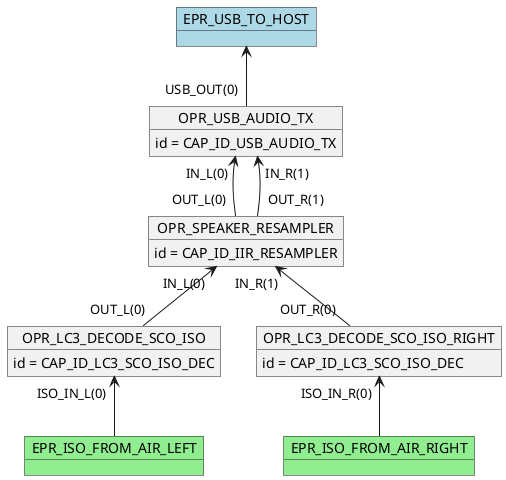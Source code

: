 @startuml inline_umlgraph_1.png
        object OPR_LC3_DECODE_SCO_ISO
        OPR_LC3_DECODE_SCO_ISO : id = CAP_ID_LC3_SCO_ISO_DEC
        object OPR_LC3_DECODE_SCO_ISO_RIGHT
        OPR_LC3_DECODE_SCO_ISO_RIGHT : id = CAP_ID_LC3_SCO_ISO_DEC
        object OPR_SPEAKER_RESAMPLER
        OPR_SPEAKER_RESAMPLER : id = CAP_ID_IIR_RESAMPLER
        object OPR_USB_AUDIO_TX
        OPR_USB_AUDIO_TX : id = CAP_ID_USB_AUDIO_TX
        OPR_SPEAKER_RESAMPLER "IN_L(0)"<-- "OUT_L(0)" OPR_LC3_DECODE_SCO_ISO
        OPR_SPEAKER_RESAMPLER "IN_R(1)"<-- "OUT_R(0)" OPR_LC3_DECODE_SCO_ISO_RIGHT
        OPR_USB_AUDIO_TX "IN_L(0)"<-- "OUT_L(0)" OPR_SPEAKER_RESAMPLER
        OPR_USB_AUDIO_TX "IN_R(1)"<-- "OUT_R(1)" OPR_SPEAKER_RESAMPLER
        object EPR_ISO_FROM_AIR_LEFT #lightgreen
        OPR_LC3_DECODE_SCO_ISO "ISO_IN_L(0)" <-- EPR_ISO_FROM_AIR_LEFT
        object EPR_ISO_FROM_AIR_RIGHT #lightgreen
        OPR_LC3_DECODE_SCO_ISO_RIGHT "ISO_IN_R(0)" <-- EPR_ISO_FROM_AIR_RIGHT
        object EPR_USB_TO_HOST #lightblue
        EPR_USB_TO_HOST <-- "USB_OUT(0)" OPR_USB_AUDIO_TX
@enduml
@startuml inline_umlgraph_2.png
        object OPR_APTX_LITE_DECODE_SCO_ISO
        OPR_APTX_LITE_DECODE_SCO_ISO : id = CAP_ID_APTX_LITE_SCO_ISO_DEC
        object OPR_APTX_LITE_DECODE_SCO_ISO_RIGHT
        OPR_APTX_LITE_DECODE_SCO_ISO_RIGHT : id = CAP_ID_APTX_LITE_SCO_ISO_DEC
        object OPR_SPEAKER_RESAMPLER
        OPR_SPEAKER_RESAMPLER : id = CAP_ID_IIR_RESAMPLER
        object OPR_BASIC_PASS
        OPR_BASIC_PASS : id = CAP_ID_BASIC_PASS
        object OPR_USB_AUDIO_TX
        OPR_USB_AUDIO_TX : id = CAP_ID_USB_AUDIO_TX
        OPR_SPEAKER_RESAMPLER "IN_L(0)"<-- "OUT_L(0)" OPR_APTX_LITE_DECODE_SCO_ISO
        OPR_SPEAKER_RESAMPLER "IN_R(1)"<-- "OUT_R(0)" OPR_APTX_LITE_DECODE_SCO_ISO_RIGHT
        OPR_BASIC_PASS "IN_L(0)"<-- "OUT_L(0)" OPR_SPEAKER_RESAMPLER
        OPR_BASIC_PASS "IN_R(1)"<-- "OUT_R(1)" OPR_SPEAKER_RESAMPLER
        OPR_USB_AUDIO_TX "IN_L(0)"<-- "OUT_L(0)" OPR_BASIC_PASS
        OPR_USB_AUDIO_TX "IN_R(1)"<-- "OUT_R(1)" OPR_BASIC_PASS
        object EPR_ISO_FROM_AIR_LEFT #lightgreen
        OPR_APTX_LITE_DECODE_SCO_ISO "ISO_IN_L(0)" <-- EPR_ISO_FROM_AIR_LEFT
        object EPR_ISO_FROM_AIR_RIGHT #lightgreen
        OPR_APTX_LITE_DECODE_SCO_ISO_RIGHT "ISO_IN_R(0)" <-- EPR_ISO_FROM_AIR_RIGHT
        object EPR_USB_TO_HOST #lightblue
        EPR_USB_TO_HOST <-- "USB_OUT(0)" OPR_USB_AUDIO_TX
@enduml
@startuml inline_umlgraph_3.png
        object OPR_LC3_DECODE_SCO_ISO
        OPR_LC3_DECODE_SCO_ISO : id = CAP_ID_LC3_SCO_ISO_DEC
        object OPR_SPEAKER_RESAMPLER
        OPR_SPEAKER_RESAMPLER : id = CAP_ID_IIR_RESAMPLER
        object OPR_USB_AUDIO_TX
        OPR_USB_AUDIO_TX : id = CAP_ID_USB_AUDIO_TX
        OPR_SPEAKER_RESAMPLER "IN_L(0)"<-- "OUT_L(0)" OPR_LC3_DECODE_SCO_ISO
        OPR_USB_AUDIO_TX "IN_L(0)"<-- "OUT_L(0)" OPR_SPEAKER_RESAMPLER
        object EPR_ISO_FROM_AIR_LEFT #lightgreen
        OPR_LC3_DECODE_SCO_ISO "ISO_IN_L(0)" <-- EPR_ISO_FROM_AIR_LEFT
        object EPR_USB_TO_HOST #lightblue
        EPR_USB_TO_HOST <-- "USB_OUT(0)" OPR_USB_AUDIO_TX
@enduml
@startuml inline_umlgraph_4.png
        object OPR_APTX_LITE_DECODE_SCO_ISO
        OPR_APTX_LITE_DECODE_SCO_ISO : id = CAP_ID_APTX_LITE_SCO_ISO_DEC
        object OPR_SPEAKER_RESAMPLER
        OPR_SPEAKER_RESAMPLER : id = CAP_ID_IIR_RESAMPLER
        object OPR_BASIC_PASS
        OPR_BASIC_PASS : id = CAP_ID_BASIC_PASS
        object OPR_USB_AUDIO_TX
        OPR_USB_AUDIO_TX : id = CAP_ID_USB_AUDIO_TX
        OPR_SPEAKER_RESAMPLER "IN(0)"<-- "OUT(0)" OPR_APTX_LITE_DECODE_SCO_ISO
        OPR_BASIC_PASS "IN(0)"<-- "OUT(0)" OPR_SPEAKER_RESAMPLER
        OPR_USB_AUDIO_TX "IN(0)"<-- "OUT(0)" OPR_BASIC_PASS
        object EPR_ISO_FROM_AIR_LEFT #lightgreen
        OPR_APTX_LITE_DECODE_SCO_ISO "ISO_IN(0)" <-- EPR_ISO_FROM_AIR_LEFT
        object EPR_USB_TO_HOST #lightblue
        EPR_USB_TO_HOST <-- "USB_OUT(0)" OPR_USB_AUDIO_TX
@enduml
@startuml inline_umlgraph_5.png
        object OPR_LC3_DECODE_SCO_ISO
        OPR_LC3_DECODE_SCO_ISO : id = CAP_ID_LC3_SCO_ISO_DEC
        object OPR_SPEAKER_RESAMPLER
        OPR_SPEAKER_RESAMPLER : id = CAP_ID_IIR_RESAMPLER
        object OPR_LEA_USB_SPLT_ISO_RX
        OPR_LEA_USB_SPLT_ISO_RX : id = CAP_ID_SPLITTER
        object OPR_USB_AUDIO_TX
        OPR_USB_AUDIO_TX : id = CAP_ID_USB_AUDIO_TX
        OPR_SPEAKER_RESAMPLER "IN_L(0)"<-- "OUT_L(0)" OPR_LC3_DECODE_SCO_ISO
        OPR_LEA_USB_SPLT_ISO_RX "IN(0)"<-- "OUT_L(0)" OPR_SPEAKER_RESAMPLER
        OPR_USB_AUDIO_TX "IN_L(0)"<-- "OUT_L(0)" OPR_LEA_USB_SPLT_ISO_RX
        OPR_USB_AUDIO_TX "IN_R(1)"<-- "OUT_R(1)" OPR_LEA_USB_SPLT_ISO_RX
        object EPR_ISO_FROM_AIR_LEFT #lightgreen
        OPR_LC3_DECODE_SCO_ISO "ISO_IN_L(0)" <-- EPR_ISO_FROM_AIR_LEFT
        object EPR_USB_TO_HOST #lightblue
        EPR_USB_TO_HOST <-- "USB_OUT(0)" OPR_USB_AUDIO_TX
@enduml
@startuml inline_umlgraph_6.png
        object OPR_APTX_LITE_DECODE_SCO_ISO
        OPR_APTX_LITE_DECODE_SCO_ISO : id = CAP_ID_APTX_LITE_SCO_ISO_DEC
        object OPR_SPEAKER_RESAMPLER
        OPR_SPEAKER_RESAMPLER : id = CAP_ID_IIR_RESAMPLER
        object OPR_BASIC_PASS
        OPR_BASIC_PASS : id = CAP_ID_BASIC_PASS
        object OPR_LEA_USB_SPLT_ISO_RX
        OPR_LEA_USB_SPLT_ISO_RX : id = CAP_ID_SPLITTER
        object OPR_USB_AUDIO_TX
        OPR_USB_AUDIO_TX : id = CAP_ID_USB_AUDIO_TX
        OPR_SPEAKER_RESAMPLER "IN_L(0)"<-- "OUT_L(0)" OPR_APTX_LITE_DECODE_SCO_ISO
        OPR_BASIC_PASS "IN(0)"<-- "OUT_L(0)" OPR_SPEAKER_RESAMPLER
        OPR_LEA_USB_SPLT_ISO_RX "IN(0)"<-- "OUT(0)" OPR_BASIC_PASS
        OPR_USB_AUDIO_TX "IN_L(0)"<-- "OUT_L(0)" OPR_LEA_USB_SPLT_ISO_RX
        OPR_USB_AUDIO_TX "IN_R(1)"<-- "OUT_R(1)" OPR_LEA_USB_SPLT_ISO_RX
        object EPR_ISO_FROM_AIR_LEFT #lightgreen
        OPR_APTX_LITE_DECODE_SCO_ISO "ISO_IN_L(0)" <-- EPR_ISO_FROM_AIR_LEFT
        object EPR_USB_TO_HOST #lightblue
        EPR_USB_TO_HOST <-- "USB_OUT(0)" OPR_USB_AUDIO_TX
@enduml
@startuml inline_umlgraph_7.png
        object OPR_SCO_RECEIVE
        OPR_SCO_RECEIVE : id = CAP_ID_SCO_RCV
        object OPR_SPEAKER_RESAMPLER
        OPR_SPEAKER_RESAMPLER : id = CAP_ID_IIR_RESAMPLER
        object OPR_BASIC_PASS
        OPR_BASIC_PASS : id = CAP_ID_BASIC_PASS
        object OPR_USB_AUDIO_TX
        OPR_USB_AUDIO_TX : id = CAP_ID_USB_AUDIO_TX
        OPR_SPEAKER_RESAMPLER "IN(0)"<-- "OUT(0)" OPR_SCO_RECEIVE
        OPR_BASIC_PASS "IN(0)"<-- "OUT(0)" OPR_SPEAKER_RESAMPLER
        OPR_USB_AUDIO_TX "IN(0)"<-- "OUT(0)" OPR_BASIC_PASS
        object EPR_SCO_FROM_AIR #lightgreen
        OPR_SCO_RECEIVE "SCO_IN(0)" <-- EPR_SCO_FROM_AIR
        object EPR_USB_TO_HOST #lightblue
        EPR_USB_TO_HOST <-- "USB_OUT(0)" OPR_USB_AUDIO_TX
@enduml
@startuml inline_umlgraph_8.png
        object OPR_SCO_RECEIVE
        OPR_SCO_RECEIVE : id = UD_CAP_ID_SWBS_DEC
        object OPR_SPEAKER_RESAMPLER
        OPR_SPEAKER_RESAMPLER : id = CAP_ID_IIR_RESAMPLER
        object OPR_BASIC_PASS
        OPR_BASIC_PASS : id = CAP_ID_BASIC_PASS
        object OPR_USB_AUDIO_TX
        OPR_USB_AUDIO_TX : id = CAP_ID_USB_AUDIO_TX
        OPR_SPEAKER_RESAMPLER "IN(0)"<-- "OUT(0)" OPR_SCO_RECEIVE
        OPR_BASIC_PASS "IN(0)"<-- "OUT(0)" OPR_SPEAKER_RESAMPLER
        OPR_USB_AUDIO_TX "IN(0)"<-- "OUT(0)" OPR_BASIC_PASS
        object EPR_SCO_FROM_AIR #lightgreen
        OPR_SCO_RECEIVE "SCO_IN(0)" <-- EPR_SCO_FROM_AIR
        object EPR_USB_TO_HOST #lightblue
        EPR_USB_TO_HOST <-- "USB_OUT(0)" OPR_USB_AUDIO_TX
@enduml
@startuml inline_umlgraph_9.png
        object OPR_SCO_RECEIVE
        OPR_SCO_RECEIVE : id = CAP_ID_WBS_DEC
        object OPR_SPEAKER_RESAMPLER
        OPR_SPEAKER_RESAMPLER : id = CAP_ID_IIR_RESAMPLER
        object OPR_BASIC_PASS
        OPR_BASIC_PASS : id = CAP_ID_BASIC_PASS
        object OPR_USB_AUDIO_TX
        OPR_USB_AUDIO_TX : id = CAP_ID_USB_AUDIO_TX
        OPR_SPEAKER_RESAMPLER "IN(0)"<-- "OUT(0)" OPR_SCO_RECEIVE
        OPR_BASIC_PASS "IN(0)"<-- "OUT(0)" OPR_SPEAKER_RESAMPLER
        OPR_USB_AUDIO_TX "IN(0)"<-- "OUT(0)" OPR_BASIC_PASS
        object EPR_SCO_FROM_AIR #lightgreen
        OPR_SCO_RECEIVE "SCO_IN(0)" <-- EPR_SCO_FROM_AIR
        object EPR_USB_TO_HOST #lightblue
        EPR_USB_TO_HOST <-- "USB_OUT(0)" OPR_USB_AUDIO_TX
@enduml
@startuml inline_umlgraph_10.png
        object OPR_BASIC_PASS
        OPR_BASIC_PASS : id = CAP_ID_BASIC_PASS
        object OPR_SPEAKER_RESAMPLER
        OPR_SPEAKER_RESAMPLER : id = CAP_ID_IIR_RESAMPLER
        object OPR_APTX_ADAPTIVE_ENCODER
        OPR_APTX_ADAPTIVE_ENCODER : id = CAP_ID_DOWNLOAD_APTX_ADAPTIVE_ENCODE
        object OPR_ENCODER_OUTPUT_BUFFER
        OPR_ENCODER_OUTPUT_BUFFER : id = CAP_ID_BASIC_PASS
        object OPR_SWITCHED_PASSTHROUGH_CONSUMER
        OPR_SWITCHED_PASSTHROUGH_CONSUMER : id = CAP_ID_SWITCHED_PASSTHROUGH_CONSUMER
        object OPR_USB_AUDIO_RX
        OPR_USB_AUDIO_RX : id = CAP_ID_USB_AUDIO_RX
        OPR_BASIC_PASS "IN_L(0)"<-- "OUT_0(0)" OPR_USB_AUDIO_RX
        OPR_BASIC_PASS "IN_R(1)"<-- "OUT_1(1)" OPR_USB_AUDIO_RX
        OPR_SPEAKER_RESAMPLER "IN_L(0)"<-- "OUT_0(0)" OPR_BASIC_PASS
        OPR_SPEAKER_RESAMPLER "IN_R(1)"<-- "OUT_1(1)" OPR_BASIC_PASS
        OPR_APTX_ADAPTIVE_ENCODER "IN_L(0)"<-- "OUT_0(0)" OPR_SPEAKER_RESAMPLER
        OPR_APTX_ADAPTIVE_ENCODER "IN_R(1)"<-- "OUT_1(1)" OPR_SPEAKER_RESAMPLER
        OPR_ENCODER_OUTPUT_BUFFER "IN(0)"<-- "OUT(0)" OPR_APTX_ADAPTIVE_ENCODER
        OPR_SWITCHED_PASSTHROUGH_CONSUMER "IN(0)"<-- "OUT(0)" OPR_ENCODER_OUTPUT_BUFFER
        object EPR_USB_FROM_HOST #lightgreen
        OPR_USB_AUDIO_RX "IN(0)" <-- EPR_USB_FROM_HOST
        object EPR_SOURCE_ENCODE_OUT #lightblue
        EPR_SOURCE_ENCODE_OUT <-- "OUT(0)" OPR_SWITCHED_PASSTHROUGH_CONSUMER
@enduml
@startuml inline_umlgraph_11.png
        object OPR_BASIC_PASS
        OPR_BASIC_PASS : id = CAP_ID_BASIC_PASS
        object OPR_SPEAKER_RESAMPLER
        OPR_SPEAKER_RESAMPLER : id = CAP_ID_IIR_RESAMPLER
        object OPR_APTX_ADAPTIVE_ENCODER
        OPR_APTX_ADAPTIVE_ENCODER : id = CAP_ID_APTX_ADAPTIVE_R3_ENCODE
        object OPR_ENCODER_OUTPUT_BUFFER
        OPR_ENCODER_OUTPUT_BUFFER : id = CAP_ID_BASIC_PASS
        object OPR_SWITCHED_PASSTHROUGH_CONSUMER
        OPR_SWITCHED_PASSTHROUGH_CONSUMER : id = CAP_ID_SWITCHED_PASSTHROUGH_CONSUMER
        object OPR_USB_AUDIO_RX
        OPR_USB_AUDIO_RX : id = CAP_ID_USB_AUDIO_RX
        OPR_BASIC_PASS "IN_L(0)"<-- "OUT_0(0)" OPR_USB_AUDIO_RX
        OPR_BASIC_PASS "IN_R(1)"<-- "OUT_1(1)" OPR_USB_AUDIO_RX
        OPR_SPEAKER_RESAMPLER "IN_L(0)"<-- "OUT_0(0)" OPR_BASIC_PASS
        OPR_SPEAKER_RESAMPLER "IN_R(1)"<-- "OUT_1(1)" OPR_BASIC_PASS
        OPR_APTX_ADAPTIVE_ENCODER "IN_L(0)"<-- "OUT_0(0)" OPR_SPEAKER_RESAMPLER
        OPR_APTX_ADAPTIVE_ENCODER "IN_R(1)"<-- "OUT_1(1)" OPR_SPEAKER_RESAMPLER
        OPR_ENCODER_OUTPUT_BUFFER "IN(0)"<-- "OUT(0)" OPR_APTX_ADAPTIVE_ENCODER
        OPR_SWITCHED_PASSTHROUGH_CONSUMER "IN(0)"<-- "OUT(0)" OPR_ENCODER_OUTPUT_BUFFER
        object EPR_USB_FROM_HOST #lightgreen
        OPR_USB_AUDIO_RX "IN(0)" <-- EPR_USB_FROM_HOST
        object EPR_SOURCE_ENCODE_OUT #lightblue
        EPR_SOURCE_ENCODE_OUT <-- "OUT(0)" OPR_SWITCHED_PASSTHROUGH_CONSUMER
@enduml
@startuml inline_umlgraph_12.png
        object OPR_BASIC_PASS
        OPR_BASIC_PASS : id = CAP_ID_BASIC_PASS
        object OPR_SPEAKER_RESAMPLER
        OPR_SPEAKER_RESAMPLER : id = CAP_ID_IIR_RESAMPLER
        object OPR_APTX_CLASSIC_ENCODER
        OPR_APTX_CLASSIC_ENCODER : id = CAP_ID_DOWNLOAD_APTX_CLASSIC_ENCODER
        object OPR_ENCODER_OUTPUT_BUFFER
        OPR_ENCODER_OUTPUT_BUFFER : id = CAP_ID_BASIC_PASS
        object OPR_SWITCHED_PASSTHROUGH_CONSUMER
        OPR_SWITCHED_PASSTHROUGH_CONSUMER : id = CAP_ID_SWITCHED_PASSTHROUGH_CONSUMER
        object OPR_USB_AUDIO_RX
        OPR_USB_AUDIO_RX : id = CAP_ID_USB_AUDIO_RX
        OPR_BASIC_PASS "IN_L(0)"<-- "OUT_0(0)" OPR_USB_AUDIO_RX
        OPR_BASIC_PASS "IN_R(1)"<-- "OUT_1(1)" OPR_USB_AUDIO_RX
        OPR_SPEAKER_RESAMPLER "IN_L(0)"<-- "OUT_0(0)" OPR_BASIC_PASS
        OPR_SPEAKER_RESAMPLER "IN_R(1)"<-- "OUT_1(1)" OPR_BASIC_PASS
        OPR_APTX_CLASSIC_ENCODER "IN_L(0)"<-- "OUT_0(0)" OPR_SPEAKER_RESAMPLER
        OPR_APTX_CLASSIC_ENCODER "IN_R(1)"<-- "OUT_1(1)" OPR_SPEAKER_RESAMPLER
        OPR_ENCODER_OUTPUT_BUFFER "IN(0)"<-- "OUT(0)" OPR_APTX_CLASSIC_ENCODER
        OPR_SWITCHED_PASSTHROUGH_CONSUMER "IN(0)"<-- "OUT(0)" OPR_ENCODER_OUTPUT_BUFFER
        object EPR_USB_FROM_HOST #lightgreen
        OPR_USB_AUDIO_RX "IN(0)" <-- EPR_USB_FROM_HOST
        object EPR_SOURCE_ENCODE_OUT #lightblue
        EPR_SOURCE_ENCODE_OUT <-- "OUT(0)" OPR_SWITCHED_PASSTHROUGH_CONSUMER
@enduml
@startuml inline_umlgraph_13.png
        object OPR_BASIC_PASS
        OPR_BASIC_PASS : id = CAP_ID_BASIC_PASS
        object OPR_SPEAKER_RESAMPLER
        OPR_SPEAKER_RESAMPLER : id = CAP_ID_IIR_RESAMPLER
        object OPR_APTXHD_ENCODER
        OPR_APTXHD_ENCODER : id = CAP_ID_DOWNLOAD_APTXHD_ENCODER
        object OPR_ENCODER_OUTPUT_BUFFER
        OPR_ENCODER_OUTPUT_BUFFER : id = CAP_ID_BASIC_PASS
        object OPR_SWITCHED_PASSTHROUGH_CONSUMER
        OPR_SWITCHED_PASSTHROUGH_CONSUMER : id = CAP_ID_SWITCHED_PASSTHROUGH_CONSUMER
        object OPR_USB_AUDIO_RX
        OPR_USB_AUDIO_RX : id = CAP_ID_USB_AUDIO_RX
        OPR_BASIC_PASS "IN_L(0)"<-- "OUT_0(0)" OPR_USB_AUDIO_RX
        OPR_BASIC_PASS "IN_R(1)"<-- "OUT_1(1)" OPR_USB_AUDIO_RX
        OPR_SPEAKER_RESAMPLER "IN_L(0)"<-- "OUT_0(0)" OPR_BASIC_PASS
        OPR_SPEAKER_RESAMPLER "IN_R(1)"<-- "OUT_1(1)" OPR_BASIC_PASS
        OPR_APTXHD_ENCODER "IN_L(0)"<-- "OUT_0(0)" OPR_SPEAKER_RESAMPLER
        OPR_APTXHD_ENCODER "IN_R(1)"<-- "OUT_1(1)" OPR_SPEAKER_RESAMPLER
        OPR_ENCODER_OUTPUT_BUFFER "IN(0)"<-- "OUT(0)" OPR_APTXHD_ENCODER
        OPR_SWITCHED_PASSTHROUGH_CONSUMER "IN(0)"<-- "OUT(0)" OPR_ENCODER_OUTPUT_BUFFER
        object EPR_USB_FROM_HOST #lightgreen
        OPR_USB_AUDIO_RX "IN(0)" <-- EPR_USB_FROM_HOST
        object EPR_SOURCE_ENCODE_OUT #lightblue
        EPR_SOURCE_ENCODE_OUT <-- "OUT(0)" OPR_SWITCHED_PASSTHROUGH_CONSUMER
@enduml
@startuml inline_umlgraph_14.png
        object OPR_USB_AUDIO_RX
        OPR_USB_AUDIO_RX : id = CAP_ID_USB_AUDIO_RX
        object OPR_SPEAKER_RESAMPLER
        OPR_SPEAKER_RESAMPLER : id = CAP_ID_IIR_RESAMPLER
        object OPR_RATE_ADJUST
        OPR_RATE_ADJUST : id = CAP_ID_RATE_ADJUST
        object OPR_RATE_ADJUST_RIGHT
        OPR_RATE_ADJUST_RIGHT : id = CAP_ID_RATE_ADJUST
        object OPR_LC3_ENCODE_SCO_ISO
        OPR_LC3_ENCODE_SCO_ISO : id = CAP_ID_LC3_SCO_ISO_ENC
        object OPR_LC3_ENCODE_SCO_ISO_RIGHT
        OPR_LC3_ENCODE_SCO_ISO_RIGHT : id = CAP_ID_LC3_SCO_ISO_ENC
        OPR_SPEAKER_RESAMPLER "IN_0(0)"<-- "OUT_0(0)" OPR_USB_AUDIO_RX
        OPR_SPEAKER_RESAMPLER "IN_1(1)"<-- "OUT_1(1)" OPR_USB_AUDIO_RX
        OPR_RATE_ADJUST "IN_L(0)"<-- "OUT_0(0)" OPR_SPEAKER_RESAMPLER
        OPR_RATE_ADJUST_RIGHT "IN_R(0)"<-- "OUT_1(1)" OPR_SPEAKER_RESAMPLER
        OPR_LC3_ENCODE_SCO_ISO "IN_L(0)"<-- "OUT_L(0)" OPR_RATE_ADJUST
        OPR_LC3_ENCODE_SCO_ISO_RIGHT "IN_R(0)"<-- "OUT_R(0)" OPR_RATE_ADJUST_RIGHT
        object EPR_USB_FROM_HOST #lightgreen
        OPR_USB_AUDIO_RX "USB_IN(0)" <-- EPR_USB_FROM_HOST
        object EPR_ISO_TO_AIR_LEFT #lightblue
        EPR_ISO_TO_AIR_LEFT <-- "ISO_OUT_L(0)" OPR_LC3_ENCODE_SCO_ISO
        object EPR_ISO_TO_AIR_RIGHT #lightblue
        EPR_ISO_TO_AIR_RIGHT <-- "ISO_OUT_R(0)" OPR_LC3_ENCODE_SCO_ISO_RIGHT
@enduml
@startuml inline_umlgraph_15.png
        object OPR_USB_AUDIO_RX
        OPR_USB_AUDIO_RX : id = CAP_ID_USB_AUDIO_RX
        object OPR_SPEAKER_RESAMPLER
        OPR_SPEAKER_RESAMPLER : id = CAP_ID_IIR_RESAMPLER
        object OPR_RATE_ADJUST
        OPR_RATE_ADJUST : id = CAP_ID_RATE_ADJUST
        object OPR_RATE_ADJUST_RIGHT
        OPR_RATE_ADJUST_RIGHT : id = CAP_ID_RATE_ADJUST
        object OPR_APTX_ADAPTIVE_ENCODE_SCO_ISO
        OPR_APTX_ADAPTIVE_ENCODE_SCO_ISO : id = CAP_ID_APTX_ADAPTIVE_SCO_ISO_ENC
        object OPR_APTX_ADAPTIVE_ENCODE_SCO_ISO_RIGHT
        OPR_APTX_ADAPTIVE_ENCODE_SCO_ISO_RIGHT : id = CAP_ID_APTX_ADAPTIVE_SCO_ISO_ENC
        OPR_SPEAKER_RESAMPLER "IN_0(0)"<-- "OUT_0(0)" OPR_USB_AUDIO_RX
        OPR_SPEAKER_RESAMPLER "IN_1(1)"<-- "OUT_1(1)" OPR_USB_AUDIO_RX
        OPR_RATE_ADJUST "IN_L(0)"<-- "OUT_0(0)" OPR_SPEAKER_RESAMPLER
        OPR_RATE_ADJUST_RIGHT "IN_R(0)"<-- "OUT_1(1)" OPR_SPEAKER_RESAMPLER
        OPR_APTX_ADAPTIVE_ENCODE_SCO_ISO "IN_L(0)"<-- "OUT_L(0)" OPR_RATE_ADJUST
        OPR_APTX_ADAPTIVE_ENCODE_SCO_ISO_RIGHT "IN_R(0)"<-- "OUT_R(0)" OPR_RATE_ADJUST_RIGHT
        object EPR_USB_FROM_HOST #lightgreen
        OPR_USB_AUDIO_RX "USB_IN(0)" <-- EPR_USB_FROM_HOST
        object EPR_ISO_TO_AIR_LEFT #lightblue
        EPR_ISO_TO_AIR_LEFT <-- "ISO_OUT_L(0)" OPR_APTX_ADAPTIVE_ENCODE_SCO_ISO
        object EPR_ISO_TO_AIR_RIGHT #lightblue
        EPR_ISO_TO_AIR_RIGHT <-- "ISO_OUT_R(0)" OPR_APTX_ADAPTIVE_ENCODE_SCO_ISO_RIGHT
@enduml
@startuml inline_umlgraph_16.png
        object OPR_USB_AUDIO_RX
        OPR_USB_AUDIO_RX : id = CAP_ID_USB_AUDIO_RX
        object OPR_SPEAKER_RESAMPLER
        OPR_SPEAKER_RESAMPLER : id = CAP_ID_IIR_RESAMPLER
        object OPR_RATE_ADJUST
        OPR_RATE_ADJUST : id = CAP_ID_RATE_ADJUST
        object OPR_RATE_ADJUST_RIGHT
        OPR_RATE_ADJUST_RIGHT : id = CAP_ID_RATE_ADJUST
        object OPR_APTX_LITE_ENCODE_SCO_ISO
        OPR_APTX_LITE_ENCODE_SCO_ISO : id = CAP_ID_APTX_LITE_SCO_ISO_ENC
        object OPR_APTX_LITE_ENCODE_SCO_ISO_RIGHT
        OPR_APTX_LITE_ENCODE_SCO_ISO_RIGHT : id = CAP_ID_APTX_LITE_SCO_ISO_ENC
        OPR_SPEAKER_RESAMPLER "IN_0(0)"<-- "OUT_0(0)" OPR_USB_AUDIO_RX
        OPR_SPEAKER_RESAMPLER "IN_1(1)"<-- "OUT_1(1)" OPR_USB_AUDIO_RX
        OPR_RATE_ADJUST "IN_L(0)"<-- "OUT_0(0)" OPR_SPEAKER_RESAMPLER
        OPR_RATE_ADJUST_RIGHT "IN_R(0)"<-- "OUT_1(1)" OPR_SPEAKER_RESAMPLER
        OPR_APTX_LITE_ENCODE_SCO_ISO "IN_L(0)"<-- "OUT_L(0)" OPR_RATE_ADJUST
        OPR_APTX_LITE_ENCODE_SCO_ISO_RIGHT "IN_R(0)"<-- "OUT_R(0)" OPR_RATE_ADJUST_RIGHT
        object EPR_USB_FROM_HOST #lightgreen
        OPR_USB_AUDIO_RX "USB_IN(0)" <-- EPR_USB_FROM_HOST
        object EPR_ISO_TO_AIR_LEFT #lightblue
        EPR_ISO_TO_AIR_LEFT <-- "ISO_OUT_L(0)" OPR_APTX_LITE_ENCODE_SCO_ISO
        object EPR_ISO_TO_AIR_RIGHT #lightblue
        EPR_ISO_TO_AIR_RIGHT <-- "ISO_OUT_R(0)" OPR_APTX_LITE_ENCODE_SCO_ISO_RIGHT
@enduml
@startuml inline_umlgraph_17.png
        object OPR_USB_AUDIO_RX
        OPR_USB_AUDIO_RX : id = CAP_ID_USB_AUDIO_RX
        object OPR_SPEAKER_RESAMPLER
        OPR_SPEAKER_RESAMPLER : id = CAP_ID_IIR_RESAMPLER
        object OPR_RATE_ADJUST
        OPR_RATE_ADJUST : id = CAP_ID_RATE_ADJUST
        object OPR_LC3_ENCODE_SCO_ISO
        OPR_LC3_ENCODE_SCO_ISO : id = CAP_ID_LC3_SCO_ISO_ENC
        OPR_SPEAKER_RESAMPLER "IN_0(0)"<-- "OUT_0(0)" OPR_USB_AUDIO_RX
        OPR_SPEAKER_RESAMPLER "IN_1(1)"<-- "OUT_1(1)" OPR_USB_AUDIO_RX
        OPR_RATE_ADJUST "IN_L(0)"<-- "OUT_0(0)" OPR_SPEAKER_RESAMPLER
        OPR_RATE_ADJUST "IN_R(1)"<-- "OUT_1(1)" OPR_SPEAKER_RESAMPLER
        OPR_LC3_ENCODE_SCO_ISO "IN_L(0)"<-- "OUT_L(0)" OPR_RATE_ADJUST
        OPR_LC3_ENCODE_SCO_ISO "IN_R(1)"<-- "OUT_R(1)" OPR_RATE_ADJUST
        object EPR_USB_FROM_HOST #lightgreen
        OPR_USB_AUDIO_RX "USB_IN(0)" <-- EPR_USB_FROM_HOST
        object EPR_ISO_TO_AIR_LEFT #lightblue
        EPR_ISO_TO_AIR_LEFT <-- "ISO_OUT(0)" OPR_LC3_ENCODE_SCO_ISO
@enduml
@startuml inline_umlgraph_18.png
        object OPR_USB_AUDIO_RX
        OPR_USB_AUDIO_RX : id = CAP_ID_USB_AUDIO_RX
        object OPR_SPEAKER_RESAMPLER
        OPR_SPEAKER_RESAMPLER : id = CAP_ID_IIR_RESAMPLER
        object OPR_RATE_ADJUST
        OPR_RATE_ADJUST : id = CAP_ID_RATE_ADJUST
        object OPR_APTX_LITE_ENCODE_SCO_ISO
        OPR_APTX_LITE_ENCODE_SCO_ISO : id = CAP_ID_APTX_LITE_SCO_ISO_ENC
        OPR_SPEAKER_RESAMPLER "IN_0(0)"<-- "OUT_0(0)" OPR_USB_AUDIO_RX
        OPR_SPEAKER_RESAMPLER "IN_1(1)"<-- "OUT_1(1)" OPR_USB_AUDIO_RX
        OPR_RATE_ADJUST "IN_L(0)"<-- "OUT_0(0)" OPR_SPEAKER_RESAMPLER
        OPR_RATE_ADJUST "IN_R(1)"<-- "OUT_1(1)" OPR_SPEAKER_RESAMPLER
        OPR_APTX_LITE_ENCODE_SCO_ISO "IN_L(0)"<-- "OUT_L(0)" OPR_RATE_ADJUST
        OPR_APTX_LITE_ENCODE_SCO_ISO "IN_R(1)"<-- "OUT_R(1)" OPR_RATE_ADJUST
        object EPR_USB_FROM_HOST #lightgreen
        OPR_USB_AUDIO_RX "USB_IN(0)" <-- EPR_USB_FROM_HOST
        object EPR_ISO_TO_AIR_LEFT #lightblue
        EPR_ISO_TO_AIR_LEFT <-- "ISO_OUT(0)" OPR_APTX_LITE_ENCODE_SCO_ISO
@enduml
@startuml inline_umlgraph_19.png
        object OPR_USB_AUDIO_RX
        OPR_USB_AUDIO_RX : id = CAP_ID_USB_AUDIO_RX
        object OPR_LEFT_RIGHT_MIXER
        OPR_LEFT_RIGHT_MIXER : id = CAP_ID_MIXER
        object OPR_SPEAKER_RESAMPLER
        OPR_SPEAKER_RESAMPLER : id = CAP_ID_IIR_RESAMPLER
        object OPR_RATE_ADJUST
        OPR_RATE_ADJUST : id = CAP_ID_RATE_ADJUST
        object OPR_LC3_ENCODE_SCO_ISO
        OPR_LC3_ENCODE_SCO_ISO : id = CAP_ID_LC3_SCO_ISO_ENC
        OPR_LEFT_RIGHT_MIXER "IN_0(0)"<-- "OUT_0(0)" OPR_USB_AUDIO_RX
        OPR_LEFT_RIGHT_MIXER "IN_1(1)"<-- "OUT_1(1)" OPR_USB_AUDIO_RX
        OPR_SPEAKER_RESAMPLER "IN_0(0)"<-- "OUT(0)" OPR_LEFT_RIGHT_MIXER
        OPR_RATE_ADJUST "IN_L(0)"<-- "OUT_0(0)" OPR_SPEAKER_RESAMPLER
        OPR_LC3_ENCODE_SCO_ISO "IN_L(0)"<-- "OUT_L(0)" OPR_RATE_ADJUST
        object EPR_USB_FROM_HOST #lightgreen
        OPR_USB_AUDIO_RX "USB_IN(0)" <-- EPR_USB_FROM_HOST
        object EPR_ISO_TO_AIR_LEFT #lightblue
        EPR_ISO_TO_AIR_LEFT <-- "ISO_OUT(0)" OPR_LC3_ENCODE_SCO_ISO
@enduml
@startuml inline_umlgraph_20.png
        object OPR_BASIC_PASS
        OPR_BASIC_PASS : id = CAP_ID_BASIC_PASS
        object OPR_SPEAKER_RESAMPLER
        OPR_SPEAKER_RESAMPLER : id = CAP_ID_IIR_RESAMPLER
        object OPR_SBC_ENCODER
        OPR_SBC_ENCODER : id = CAP_ID_SBC_ENCODER
        object OPR_ENCODER_OUTPUT_BUFFER
        OPR_ENCODER_OUTPUT_BUFFER : id = CAP_ID_BASIC_PASS
        object OPR_SWITCHED_PASSTHROUGH_CONSUMER
        OPR_SWITCHED_PASSTHROUGH_CONSUMER : id = CAP_ID_SWITCHED_PASSTHROUGH_CONSUMER
        object OPR_USB_AUDIO_RX
        OPR_USB_AUDIO_RX : id = CAP_ID_USB_AUDIO_RX
        OPR_BASIC_PASS "IN_L(0)"<-- "OUT_0(0)" OPR_USB_AUDIO_RX
        OPR_BASIC_PASS "IN_R(1)"<-- "OUT_1(1)" OPR_USB_AUDIO_RX
        OPR_SPEAKER_RESAMPLER "IN_L(0)"<-- "OUT_0(0)" OPR_BASIC_PASS
        OPR_SPEAKER_RESAMPLER "IN_R(1)"<-- "OUT_1(1)" OPR_BASIC_PASS
        OPR_SBC_ENCODER "IN_L(0)"<-- "OUT_0(0)" OPR_SPEAKER_RESAMPLER
        OPR_SBC_ENCODER "IN_R(1)"<-- "OUT_1(1)" OPR_SPEAKER_RESAMPLER
        OPR_ENCODER_OUTPUT_BUFFER "IN(0)"<-- "OUT(0)" OPR_SBC_ENCODER
        OPR_SWITCHED_PASSTHROUGH_CONSUMER "IN(0)"<-- "OUT(0)" OPR_ENCODER_OUTPUT_BUFFER
        object EPR_USB_FROM_HOST #lightgreen
        OPR_USB_AUDIO_RX "IN(0)" <-- EPR_USB_FROM_HOST
        object EPR_SOURCE_ENCODE_OUT #lightblue
        EPR_SOURCE_ENCODE_OUT <-- "OUT(0)" OPR_SWITCHED_PASSTHROUGH_CONSUMER
@enduml
@startuml inline_umlgraph_21.png
        object OPR_LEFT_RIGHT_MIXER
        OPR_LEFT_RIGHT_MIXER : id = CAP_ID_MIXER
        object OPR_USB_AUDIO_RX
        OPR_USB_AUDIO_RX : id = CAP_ID_USB_AUDIO_RX
        object OPR_SPEAKER_RESAMPLER
        OPR_SPEAKER_RESAMPLER : id = CAP_ID_IIR_RESAMPLER
        object OPR_RATE_ADJUST
        OPR_RATE_ADJUST : id = CAP_ID_RATE_ADJUST
        object OPR_SOURCE_SYNC
        OPR_SOURCE_SYNC : id = CAP_ID_SOURCE_SYNC
        object OPR_SCO_SEND
        OPR_SCO_SEND : id = CAP_ID_SCO_SEND
        OPR_LEFT_RIGHT_MIXER "IN_0(0)"<-- "OUT_0(0)" OPR_USB_AUDIO_RX
        OPR_LEFT_RIGHT_MIXER "IN_1(1)"<-- "OUT_1(1)" OPR_USB_AUDIO_RX
        OPR_SPEAKER_RESAMPLER "IN(0)"<-- "OUT(0)" OPR_LEFT_RIGHT_MIXER
        OPR_RATE_ADJUST "IN(0)"<-- "OUT(0)" OPR_SPEAKER_RESAMPLER
        OPR_SOURCE_SYNC "IN(0)"<-- "OUT(0)" OPR_RATE_ADJUST
        OPR_SCO_SEND "IN(0)"<-- "OUT(0)" OPR_SOURCE_SYNC
        object EPR_USB_FROM_HOST #lightgreen
        OPR_USB_AUDIO_RX "USB_IN(0)" <-- EPR_USB_FROM_HOST
        object EPR_SCO_TO_AIR #lightblue
        EPR_SCO_TO_AIR <-- "SCO_OUT(0)" OPR_SCO_SEND
@enduml
@startuml inline_umlgraph_22.png
        object OPR_LEFT_RIGHT_MIXER
        OPR_LEFT_RIGHT_MIXER : id = CAP_ID_MIXER
        object OPR_USB_AUDIO_RX
        OPR_USB_AUDIO_RX : id = CAP_ID_USB_AUDIO_RX
        object OPR_SPEAKER_RESAMPLER
        OPR_SPEAKER_RESAMPLER : id = CAP_ID_IIR_RESAMPLER
        object OPR_RATE_ADJUST
        OPR_RATE_ADJUST : id = CAP_ID_RATE_ADJUST
        object OPR_SOURCE_SYNC
        OPR_SOURCE_SYNC : id = CAP_ID_SOURCE_SYNC
        object OPR_SCO_SEND
        OPR_SCO_SEND : id = UD_CAP_ID_SWBS_ENC
        OPR_LEFT_RIGHT_MIXER "IN_0(0)"<-- "OUT_0(0)" OPR_USB_AUDIO_RX
        OPR_LEFT_RIGHT_MIXER "IN_1(1)"<-- "OUT_1(1)" OPR_USB_AUDIO_RX
        OPR_SPEAKER_RESAMPLER "IN(0)"<-- "OUT(0)" OPR_LEFT_RIGHT_MIXER
        OPR_RATE_ADJUST "IN(0)"<-- "OUT(0)" OPR_SPEAKER_RESAMPLER
        OPR_SOURCE_SYNC "IN(0)"<-- "OUT(0)" OPR_RATE_ADJUST
        OPR_SCO_SEND "IN(0)"<-- "OUT(0)" OPR_SOURCE_SYNC
        object EPR_USB_FROM_HOST #lightgreen
        OPR_USB_AUDIO_RX "USB_IN(0)" <-- EPR_USB_FROM_HOST
        object EPR_SCO_TO_AIR #lightblue
        EPR_SCO_TO_AIR <-- "SCO_OUT(0)" OPR_SCO_SEND
@enduml
@startuml inline_umlgraph_23.png
        object OPR_LEFT_RIGHT_MIXER
        OPR_LEFT_RIGHT_MIXER : id = CAP_ID_MIXER
        object OPR_USB_AUDIO_RX
        OPR_USB_AUDIO_RX : id = CAP_ID_USB_AUDIO_RX
        object OPR_SPEAKER_RESAMPLER
        OPR_SPEAKER_RESAMPLER : id = CAP_ID_IIR_RESAMPLER
        object OPR_RATE_ADJUST
        OPR_RATE_ADJUST : id = CAP_ID_RATE_ADJUST
        object OPR_SOURCE_SYNC
        OPR_SOURCE_SYNC : id = CAP_ID_SOURCE_SYNC
        object OPR_SCO_SEND
        OPR_SCO_SEND : id = CAP_ID_WBS_ENC
        OPR_LEFT_RIGHT_MIXER "IN_0(0)"<-- "OUT_0(0)" OPR_USB_AUDIO_RX
        OPR_LEFT_RIGHT_MIXER "IN_1(1)"<-- "OUT_1(1)" OPR_USB_AUDIO_RX
        OPR_SPEAKER_RESAMPLER "IN(0)"<-- "OUT(0)" OPR_LEFT_RIGHT_MIXER
        OPR_RATE_ADJUST "IN(0)"<-- "OUT(0)" OPR_SPEAKER_RESAMPLER
        OPR_SOURCE_SYNC "IN(0)"<-- "OUT(0)" OPR_RATE_ADJUST
        OPR_SCO_SEND "IN(0)"<-- "OUT(0)" OPR_SOURCE_SYNC
        object EPR_USB_FROM_HOST #lightgreen
        OPR_USB_AUDIO_RX "USB_IN(0)" <-- EPR_USB_FROM_HOST
        object EPR_SCO_TO_AIR #lightblue
        EPR_SCO_TO_AIR <-- "SCO_OUT(0)" OPR_SCO_SEND
@enduml
@startuml inline_umlgraph_24.png
        object OPR_LATENCY_BUFFER
        OPR_LATENCY_BUFFER : id = CAP_ID_TTP_PASS
        object OPR_APTX_ADAPTIVE_ENCODER
        OPR_APTX_ADAPTIVE_ENCODER : id = CAP_ID_DOWNLOAD_APTX_ADAPTIVE_ENCODE
        object OPR_ENCODER_OUTPUT_BUFFER
        OPR_ENCODER_OUTPUT_BUFFER : id = CAP_ID_BASIC_PASS
        object OPR_SWITCHED_PASSTHROUGH_CONSUMER
        OPR_SWITCHED_PASSTHROUGH_CONSUMER : id = CAP_ID_SWITCHED_PASSTHROUGH_CONSUMER
        OPR_APTX_ADAPTIVE_ENCODER "IN_L(0)"<-- "OUT_L(0)" OPR_LATENCY_BUFFER
        OPR_APTX_ADAPTIVE_ENCODER "IN_R(1)"<-- "OUT_R(1)" OPR_LATENCY_BUFFER
        OPR_ENCODER_OUTPUT_BUFFER "IN(0)"<-- "OUT(0)" OPR_APTX_ADAPTIVE_ENCODER
        OPR_SWITCHED_PASSTHROUGH_CONSUMER "IN(0)"<-- "OUT(0)" OPR_ENCODER_OUTPUT_BUFFER
        object EPR_WIRED_STEREO_INPUT_L #lightgreen
        OPR_LATENCY_BUFFER "IN_L(0)" <-- EPR_WIRED_STEREO_INPUT_L
        object EPR_WIRED_STEREO_INPUT_R #lightgreen
        OPR_LATENCY_BUFFER "IN_R(1)" <-- EPR_WIRED_STEREO_INPUT_R
        object EPR_SOURCE_ENCODE_OUT #lightblue
        EPR_SOURCE_ENCODE_OUT <-- "OUT(0)" OPR_SWITCHED_PASSTHROUGH_CONSUMER
@enduml
@startuml inline_umlgraph_25.png
        object OPR_LATENCY_BUFFER
        OPR_LATENCY_BUFFER : id = CAP_ID_TTP_PASS
        object OPR_APTX_ADAPTIVE_ENCODER
        OPR_APTX_ADAPTIVE_ENCODER : id = CAP_ID_APTX_ADAPTIVE_R3_ENCODE
        object OPR_ENCODER_OUTPUT_BUFFER
        OPR_ENCODER_OUTPUT_BUFFER : id = CAP_ID_BASIC_PASS
        object OPR_SWITCHED_PASSTHROUGH_CONSUMER
        OPR_SWITCHED_PASSTHROUGH_CONSUMER : id = CAP_ID_SWITCHED_PASSTHROUGH_CONSUMER
        OPR_APTX_ADAPTIVE_ENCODER "IN_L(0)"<-- "OUT_L(0)" OPR_LATENCY_BUFFER
        OPR_APTX_ADAPTIVE_ENCODER "IN_R(1)"<-- "OUT_R(1)" OPR_LATENCY_BUFFER
        OPR_ENCODER_OUTPUT_BUFFER "IN(0)"<-- "OUT(0)" OPR_APTX_ADAPTIVE_ENCODER
        OPR_SWITCHED_PASSTHROUGH_CONSUMER "IN(0)"<-- "OUT(0)" OPR_ENCODER_OUTPUT_BUFFER
        object EPR_WIRED_STEREO_INPUT_L #lightgreen
        OPR_LATENCY_BUFFER "IN_L(0)" <-- EPR_WIRED_STEREO_INPUT_L
        object EPR_WIRED_STEREO_INPUT_R #lightgreen
        OPR_LATENCY_BUFFER "IN_R(1)" <-- EPR_WIRED_STEREO_INPUT_R
        object EPR_SOURCE_ENCODE_OUT #lightblue
        EPR_SOURCE_ENCODE_OUT <-- "OUT(0)" OPR_SWITCHED_PASSTHROUGH_CONSUMER
@enduml
@startuml inline_umlgraph_26.png
        object OPR_LATENCY_BUFFER
        OPR_LATENCY_BUFFER : id = CAP_ID_TTP_PASS
        object OPR_APTX_CLASSIC_ENCODER
        OPR_APTX_CLASSIC_ENCODER : id = CAP_ID_DOWNLOAD_APTX_CLASSIC_ENCODER
        object OPR_ENCODER_OUTPUT_BUFFER
        OPR_ENCODER_OUTPUT_BUFFER : id = CAP_ID_BASIC_PASS
        object OPR_SWITCHED_PASSTHROUGH_CONSUMER
        OPR_SWITCHED_PASSTHROUGH_CONSUMER : id = CAP_ID_SWITCHED_PASSTHROUGH_CONSUMER
        OPR_APTX_CLASSIC_ENCODER "IN_L(0)"<-- "OUT_L(0)" OPR_LATENCY_BUFFER
        OPR_APTX_CLASSIC_ENCODER "IN_R(1)"<-- "OUT_R(1)" OPR_LATENCY_BUFFER
        OPR_ENCODER_OUTPUT_BUFFER "IN(0)"<-- "OUT(0)" OPR_APTX_CLASSIC_ENCODER
        OPR_SWITCHED_PASSTHROUGH_CONSUMER "IN(0)"<-- "OUT(0)" OPR_ENCODER_OUTPUT_BUFFER
        object EPR_WIRED_STEREO_INPUT_L #lightgreen
        OPR_LATENCY_BUFFER "IN_L(0)" <-- EPR_WIRED_STEREO_INPUT_L
        object EPR_WIRED_STEREO_INPUT_R #lightgreen
        OPR_LATENCY_BUFFER "IN_R(1)" <-- EPR_WIRED_STEREO_INPUT_R
        object EPR_SOURCE_ENCODE_OUT #lightblue
        EPR_SOURCE_ENCODE_OUT <-- "OUT(0)" OPR_SWITCHED_PASSTHROUGH_CONSUMER
@enduml
@startuml inline_umlgraph_27.png
        object OPR_LATENCY_BUFFER
        OPR_LATENCY_BUFFER : id = CAP_ID_TTP_PASS
        object OPR_APTXHD_ENCODER
        OPR_APTXHD_ENCODER : id = CAP_ID_DOWNLOAD_APTXHD_ENCODER
        object OPR_ENCODER_OUTPUT_BUFFER
        OPR_ENCODER_OUTPUT_BUFFER : id = CAP_ID_BASIC_PASS
        object OPR_SWITCHED_PASSTHROUGH_CONSUMER
        OPR_SWITCHED_PASSTHROUGH_CONSUMER : id = CAP_ID_SWITCHED_PASSTHROUGH_CONSUMER
        OPR_APTXHD_ENCODER "IN_L(0)"<-- "OUT_L(0)" OPR_LATENCY_BUFFER
        OPR_APTXHD_ENCODER "IN_R(1)"<-- "OUT_R(1)" OPR_LATENCY_BUFFER
        OPR_ENCODER_OUTPUT_BUFFER "IN(0)"<-- "OUT(0)" OPR_APTXHD_ENCODER
        OPR_SWITCHED_PASSTHROUGH_CONSUMER "IN(0)"<-- "OUT(0)" OPR_ENCODER_OUTPUT_BUFFER
        object EPR_WIRED_STEREO_INPUT_L #lightgreen
        OPR_LATENCY_BUFFER "IN_L(0)" <-- EPR_WIRED_STEREO_INPUT_L
        object EPR_WIRED_STEREO_INPUT_R #lightgreen
        OPR_LATENCY_BUFFER "IN_R(1)" <-- EPR_WIRED_STEREO_INPUT_R
        object EPR_SOURCE_ENCODE_OUT #lightblue
        EPR_SOURCE_ENCODE_OUT <-- "OUT(0)" OPR_SWITCHED_PASSTHROUGH_CONSUMER
@enduml
@startuml inline_umlgraph_28.png
        object OPR_LATENCY_BUFFER
        OPR_LATENCY_BUFFER : id = CAP_ID_TTP_PASS
        object OPR_SPEAKER_RESAMPLER
        OPR_SPEAKER_RESAMPLER : id = CAP_ID_IIR_RESAMPLER
        object OPR_LC3_ENCODE_SCO_ISO
        OPR_LC3_ENCODE_SCO_ISO : id = CAP_ID_LC3_SCO_ISO_ENC
        object OPR_LC3_ENCODE_SCO_ISO_RIGHT
        OPR_LC3_ENCODE_SCO_ISO_RIGHT : id = CAP_ID_LC3_SCO_ISO_ENC
        OPR_SPEAKER_RESAMPLER "IN_0(0)"<-- "OUT_L(0)" OPR_LATENCY_BUFFER
        OPR_SPEAKER_RESAMPLER "IN_1(1)"<-- "OUT_R(1)" OPR_LATENCY_BUFFER
        OPR_LC3_ENCODE_SCO_ISO "IN_L(0)"<-- "OUT_0(0)" OPR_SPEAKER_RESAMPLER
        OPR_LC3_ENCODE_SCO_ISO_RIGHT "IN_R(0)"<-- "OUT_1(1)" OPR_SPEAKER_RESAMPLER
        object EPR_WIRED_STEREO_INPUT_L #lightgreen
        OPR_LATENCY_BUFFER "IN_L(0)" <-- EPR_WIRED_STEREO_INPUT_L
        object EPR_WIRED_STEREO_INPUT_R #lightgreen
        OPR_LATENCY_BUFFER "IN_R(1)" <-- EPR_WIRED_STEREO_INPUT_R
        object EPR_ISO_TO_AIR_LEFT #lightblue
        EPR_ISO_TO_AIR_LEFT <-- "ISO_OUT_L(0)" OPR_LC3_ENCODE_SCO_ISO
        object EPR_ISO_TO_AIR_RIGHT #lightblue
        EPR_ISO_TO_AIR_RIGHT <-- "ISO_OUT_R(0)" OPR_LC3_ENCODE_SCO_ISO_RIGHT
@enduml
@startuml inline_umlgraph_29.png
        object OPR_LATENCY_BUFFER
        OPR_LATENCY_BUFFER : id = CAP_ID_TTP_PASS
        object OPR_SPEAKER_RESAMPLER
        OPR_SPEAKER_RESAMPLER : id = CAP_ID_IIR_RESAMPLER
        object OPR_APTX_ADAPTIVE_ENCODE_SCO_ISO
        OPR_APTX_ADAPTIVE_ENCODE_SCO_ISO : id = CAP_ID_APTX_ADAPTIVE_SCO_ISO_ENC
        object OPR_APTX_ADAPTIVE_ENCODE_SCO_ISO_RIGHT
        OPR_APTX_ADAPTIVE_ENCODE_SCO_ISO_RIGHT : id = CAP_ID_APTX_ADAPTIVE_SCO_ISO_ENC
        OPR_SPEAKER_RESAMPLER "IN_0(0)"<-- "OUT_L(0)" OPR_LATENCY_BUFFER
        OPR_SPEAKER_RESAMPLER "IN_1(1)"<-- "OUT_R(1)" OPR_LATENCY_BUFFER
        OPR_APTX_ADAPTIVE_ENCODE_SCO_ISO "IN_L(0)"<-- "OUT_0(0)" OPR_SPEAKER_RESAMPLER
        OPR_APTX_ADAPTIVE_ENCODE_SCO_ISO_RIGHT "IN_R(0)"<-- "OUT_1(1)" OPR_SPEAKER_RESAMPLER
        object EPR_WIRED_STEREO_INPUT_L #lightgreen
        OPR_LATENCY_BUFFER "IN_L(0)" <-- EPR_WIRED_STEREO_INPUT_L
        object EPR_WIRED_STEREO_INPUT_R #lightgreen
        OPR_LATENCY_BUFFER "IN_R(1)" <-- EPR_WIRED_STEREO_INPUT_R
        object EPR_ISO_TO_AIR_LEFT #lightblue
        EPR_ISO_TO_AIR_LEFT <-- "ISO_OUT_L(0)" OPR_APTX_ADAPTIVE_ENCODE_SCO_ISO
        object EPR_ISO_TO_AIR_RIGHT #lightblue
        EPR_ISO_TO_AIR_RIGHT <-- "ISO_OUT_R(0)" OPR_APTX_ADAPTIVE_ENCODE_SCO_ISO_RIGHT
@enduml
@startuml inline_umlgraph_30.png
        object OPR_LATENCY_BUFFER
        OPR_LATENCY_BUFFER : id = CAP_ID_TTP_PASS
        object OPR_SPEAKER_RESAMPLER
        OPR_SPEAKER_RESAMPLER : id = CAP_ID_IIR_RESAMPLER
        object OPR_APTX_LITE_ENCODE_SCO_ISO
        OPR_APTX_LITE_ENCODE_SCO_ISO : id = CAP_ID_APTX_LITE_SCO_ISO_ENC
        object OPR_APTX_LITE_ENCODE_SCO_ISO_RIGHT
        OPR_APTX_LITE_ENCODE_SCO_ISO_RIGHT : id = CAP_ID_APTX_LITE_SCO_ISO_ENC
        OPR_SPEAKER_RESAMPLER "IN_0(0)"<-- "OUT_L(0)" OPR_LATENCY_BUFFER
        OPR_SPEAKER_RESAMPLER "IN_1(1)"<-- "OUT_R(1)" OPR_LATENCY_BUFFER
        OPR_APTX_LITE_ENCODE_SCO_ISO "IN_L(0)"<-- "OUT_0(0)" OPR_SPEAKER_RESAMPLER
        OPR_APTX_LITE_ENCODE_SCO_ISO_RIGHT "IN_R(0)"<-- "OUT_1(1)" OPR_SPEAKER_RESAMPLER
        object EPR_WIRED_STEREO_INPUT_L #lightgreen
        OPR_LATENCY_BUFFER "IN_L(0)" <-- EPR_WIRED_STEREO_INPUT_L
        object EPR_WIRED_STEREO_INPUT_R #lightgreen
        OPR_LATENCY_BUFFER "IN_R(1)" <-- EPR_WIRED_STEREO_INPUT_R
        object EPR_ISO_TO_AIR_LEFT #lightblue
        EPR_ISO_TO_AIR_LEFT <-- "ISO_OUT_L(0)" OPR_APTX_LITE_ENCODE_SCO_ISO
        object EPR_ISO_TO_AIR_RIGHT #lightblue
        EPR_ISO_TO_AIR_RIGHT <-- "ISO_OUT_R(0)" OPR_APTX_LITE_ENCODE_SCO_ISO_RIGHT
@enduml
@startuml inline_umlgraph_31.png
        object OPR_LATENCY_BUFFER
        OPR_LATENCY_BUFFER : id = CAP_ID_TTP_PASS
        object OPR_SPEAKER_RESAMPLER
        OPR_SPEAKER_RESAMPLER : id = CAP_ID_IIR_RESAMPLER
        object OPR_LC3_ENCODE_SCO_ISO
        OPR_LC3_ENCODE_SCO_ISO : id = CAP_ID_LC3_SCO_ISO_ENC
        OPR_SPEAKER_RESAMPLER "IN_0(0)"<-- "OUT_L(0)" OPR_LATENCY_BUFFER
        OPR_SPEAKER_RESAMPLER "IN_1(1)"<-- "OUT_R(1)" OPR_LATENCY_BUFFER
        OPR_LC3_ENCODE_SCO_ISO "IN_L(0)"<-- "OUT_0(0)" OPR_SPEAKER_RESAMPLER
        OPR_LC3_ENCODE_SCO_ISO "IN_R(1)"<-- "OUT_1(1)" OPR_SPEAKER_RESAMPLER
        object EPR_WIRED_STEREO_INPUT_L #lightgreen
        OPR_LATENCY_BUFFER "IN_L(0)" <-- EPR_WIRED_STEREO_INPUT_L
        object EPR_WIRED_STEREO_INPUT_R #lightgreen
        OPR_LATENCY_BUFFER "IN_R(1)" <-- EPR_WIRED_STEREO_INPUT_R
        object EPR_ISO_TO_AIR_LEFT #lightblue
        EPR_ISO_TO_AIR_LEFT <-- "ISO_OUT(0)" OPR_LC3_ENCODE_SCO_ISO
@enduml
@startuml inline_umlgraph_32.png
        object OPR_LATENCY_BUFFER
        OPR_LATENCY_BUFFER : id = CAP_ID_TTP_PASS
        object OPR_SPEAKER_RESAMPLER
        OPR_SPEAKER_RESAMPLER : id = CAP_ID_IIR_RESAMPLER
        object OPR_APTX_LITE_ENCODE_SCO_ISO
        OPR_APTX_LITE_ENCODE_SCO_ISO : id = CAP_ID_APTX_LITE_SCO_ISO_ENC
        OPR_SPEAKER_RESAMPLER "IN_0(0)"<-- "OUT_L(0)" OPR_LATENCY_BUFFER
        OPR_SPEAKER_RESAMPLER "IN_1(1)"<-- "OUT_R(1)" OPR_LATENCY_BUFFER
        OPR_APTX_LITE_ENCODE_SCO_ISO "IN_L(0)"<-- "OUT_0(0)" OPR_SPEAKER_RESAMPLER
        OPR_APTX_LITE_ENCODE_SCO_ISO "IN_R(1)"<-- "OUT_1(1)" OPR_SPEAKER_RESAMPLER
        object EPR_WIRED_STEREO_INPUT_L #lightgreen
        OPR_LATENCY_BUFFER "IN_L(0)" <-- EPR_WIRED_STEREO_INPUT_L
        object EPR_WIRED_STEREO_INPUT_R #lightgreen
        OPR_LATENCY_BUFFER "IN_R(1)" <-- EPR_WIRED_STEREO_INPUT_R
        object EPR_ISO_TO_AIR_LEFT #lightblue
        EPR_ISO_TO_AIR_LEFT <-- "ISO_OUT(0)" OPR_APTX_LITE_ENCODE_SCO_ISO
@enduml
@startuml inline_umlgraph_33.png
        object OPR_LATENCY_BUFFER
        OPR_LATENCY_BUFFER : id = CAP_ID_TTP_PASS
        object OPR_LEFT_RIGHT_MIXER
        OPR_LEFT_RIGHT_MIXER : id = CAP_ID_MIXER
        object OPR_SPEAKER_RESAMPLER
        OPR_SPEAKER_RESAMPLER : id = CAP_ID_IIR_RESAMPLER
        object OPR_LC3_ENCODE_SCO_ISO
        OPR_LC3_ENCODE_SCO_ISO : id = CAP_ID_LC3_SCO_ISO_ENC
        OPR_LEFT_RIGHT_MIXER "IN_0(0)"<-- "OUT_L(0)" OPR_LATENCY_BUFFER
        OPR_LEFT_RIGHT_MIXER "IN_1(1)"<-- "OUT_R(1)" OPR_LATENCY_BUFFER
        OPR_SPEAKER_RESAMPLER "IN_0(0)"<-- "OUT(0)" OPR_LEFT_RIGHT_MIXER
        OPR_LC3_ENCODE_SCO_ISO "IN_L(0)"<-- "OUT_0(0)" OPR_SPEAKER_RESAMPLER
        object EPR_WIRED_STEREO_INPUT_L #lightgreen
        OPR_LATENCY_BUFFER "IN_L(0)" <-- EPR_WIRED_STEREO_INPUT_L
        object EPR_WIRED_STEREO_INPUT_R #lightgreen
        OPR_LATENCY_BUFFER "IN_R(1)" <-- EPR_WIRED_STEREO_INPUT_R
        object EPR_ISO_TO_AIR_LEFT #lightblue
        EPR_ISO_TO_AIR_LEFT <-- "ISO_OUT(0)" OPR_LC3_ENCODE_SCO_ISO
@enduml
@startuml inline_umlgraph_34.png
        object OPR_LATENCY_BUFFER
        OPR_LATENCY_BUFFER : id = CAP_ID_TTP_PASS
        object OPR_SBC_ENCODER
        OPR_SBC_ENCODER : id = CAP_ID_SBC_ENCODER
        object OPR_ENCODER_OUTPUT_BUFFER
        OPR_ENCODER_OUTPUT_BUFFER : id = CAP_ID_BASIC_PASS
        object OPR_SWITCHED_PASSTHROUGH_CONSUMER
        OPR_SWITCHED_PASSTHROUGH_CONSUMER : id = CAP_ID_SWITCHED_PASSTHROUGH_CONSUMER
        OPR_SBC_ENCODER "IN_L(0)"<-- "OUT_L(0)" OPR_LATENCY_BUFFER
        OPR_SBC_ENCODER "IN_R(1)"<-- "OUT_R(1)" OPR_LATENCY_BUFFER
        OPR_ENCODER_OUTPUT_BUFFER "IN(0)"<-- "OUT(0)" OPR_SBC_ENCODER
        OPR_SWITCHED_PASSTHROUGH_CONSUMER "IN(0)"<-- "OUT(0)" OPR_ENCODER_OUTPUT_BUFFER
        object EPR_WIRED_STEREO_INPUT_L #lightgreen
        OPR_LATENCY_BUFFER "IN_L(0)" <-- EPR_WIRED_STEREO_INPUT_L
        object EPR_WIRED_STEREO_INPUT_R #lightgreen
        OPR_LATENCY_BUFFER "IN_R(1)" <-- EPR_WIRED_STEREO_INPUT_R
        object EPR_SOURCE_ENCODE_OUT #lightblue
        EPR_SOURCE_ENCODE_OUT <-- "OUT(0)" OPR_SWITCHED_PASSTHROUGH_CONSUMER
@enduml
